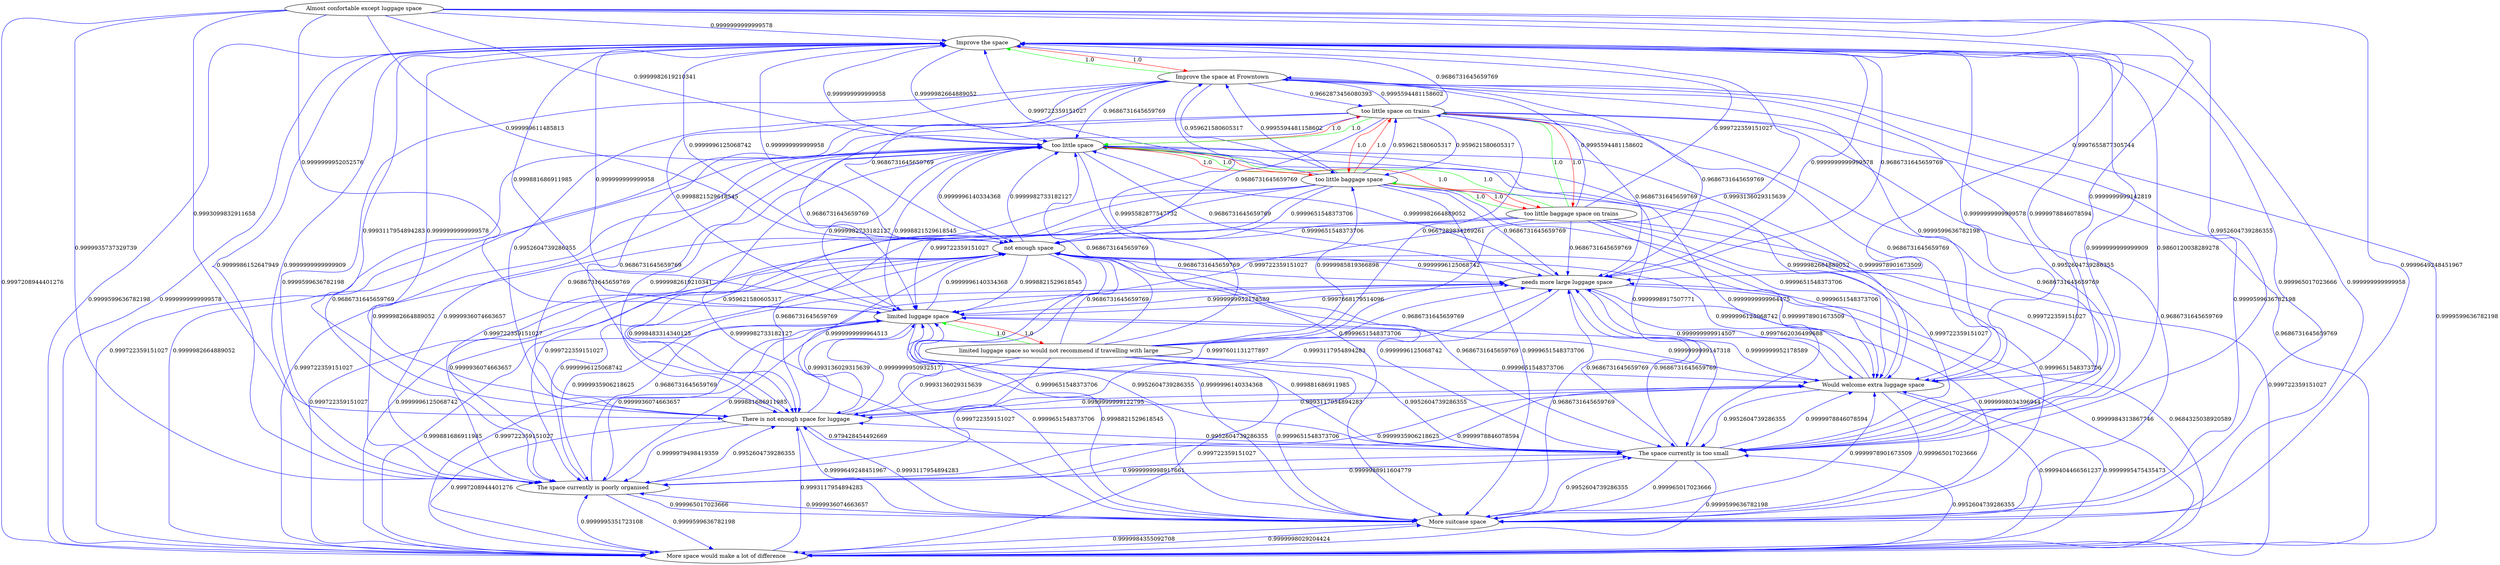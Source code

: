 digraph rawGraph {
"Almost confortable except luggage space";"Improve the space at Frowntown";"Improve the space";"More space would make a lot of difference";"More suitcase space";"The space currently is poorly organised";"The space currently is too small";"There is not enough space for luggage";"Would welcome extra luggage space";"limited luggage space so would not recommend if travelling with large";"limited luggage space";"needs more large luggage space";"not enough space";"too little baggage space on trains";"too little baggage space";"too little space";"too little space on trains";"Improve the space at Frowntown" -> "Improve the space" [label=1.0] [color=green]
"Improve the space" -> "Improve the space at Frowntown" [label=1.0] [color=red]
"Almost confortable except luggage space" -> "Improve the space" [label=0.9999999999999578] [color=blue]
"Almost confortable except luggage space" -> "More space would make a lot of difference" [label=0.9997208944401276] [color=blue]
"Improve the space" -> "More space would make a lot of difference" [label=0.9999599636782198] [color=blue]
"More space would make a lot of difference" -> "Improve the space" [label=0.9999999999999578] [color=blue]
"Improve the space at Frowntown" -> "More space would make a lot of difference" [label=0.9999599636782198] [color=blue]
"Almost confortable except luggage space" -> "More suitcase space" [label=0.9999649248451967] [color=blue]
"More suitcase space" -> "More space would make a lot of difference" [label=0.9999984355092708] [color=blue]
"More space would make a lot of difference" -> "More suitcase space" [label=0.9999998029204424] [color=blue]
"More suitcase space" -> "Improve the space" [label=0.999999999999958] [color=blue]
"Improve the space" -> "More suitcase space" [label=0.999965017023666] [color=blue]
"Improve the space at Frowntown" -> "More suitcase space" [label=0.9999599636782198] [color=blue]
"More suitcase space" -> "The space currently is poorly organised" [label=0.9999936074663657] [color=blue]
"The space currently is poorly organised" -> "More suitcase space" [label=0.999965017023666] [color=blue]
"Almost confortable except luggage space" -> "The space currently is poorly organised" [label=0.9999935737329739] [color=blue]
"More space would make a lot of difference" -> "The space currently is poorly organised" [label=0.9999995351723108] [color=blue]
"The space currently is poorly organised" -> "More space would make a lot of difference" [label=0.9999599636782198] [color=blue]
"Improve the space" -> "The space currently is poorly organised" [label=0.9999986152647949] [color=blue]
"The space currently is poorly organised" -> "Improve the space" [label=0.9999999999999909] [color=blue]
"Improve the space at Frowntown" -> "The space currently is poorly organised" [label=0.9999599636782198] [color=blue]
"The space currently is too small" -> "More suitcase space" [label=0.999965017023666] [color=blue]
"More space would make a lot of difference" -> "The space currently is too small" [label=0.9952604739286355] [color=blue]
"The space currently is too small" -> "More space would make a lot of difference" [label=0.9999599636782198] [color=blue]
"The space currently is too small" -> "The space currently is poorly organised" [label=0.9999999998917661] [color=blue]
"The space currently is poorly organised" -> "The space currently is too small" [label=0.9999988911604779] [color=blue]
"The space currently is too small" -> "Improve the space" [label=0.9999999999999909] [color=blue]
"Improve the space" -> "The space currently is too small" [label=0.9860120038289278] [color=blue]
"Almost confortable except luggage space" -> "The space currently is too small" [label=0.9952604739286355] [color=blue]
"Improve the space at Frowntown" -> "The space currently is too small" [label=0.9952604739286355] [color=blue]
"More suitcase space" -> "The space currently is too small" [label=0.9952604739286355] [color=blue]
"There is not enough space for luggage" -> "More suitcase space" [label=0.9999649248451967] [color=blue]
"Almost confortable except luggage space" -> "There is not enough space for luggage" [label=0.9993099832911658] [color=blue]
"There is not enough space for luggage" -> "More space would make a lot of difference" [label=0.9997208944401276] [color=blue]
"There is not enough space for luggage" -> "The space currently is poorly organised" [label=0.9999979498419359] [color=blue]
"There is not enough space for luggage" -> "The space currently is too small" [label=0.979428454492669] [color=blue]
"There is not enough space for luggage" -> "Improve the space" [label=0.9999999999999578] [color=blue]
"More suitcase space" -> "Would welcome extra luggage space" [label=0.9999978901673509] [color=blue]
"Would welcome extra luggage space" -> "More suitcase space" [label=0.999965017023666] [color=blue]
"Almost confortable except luggage space" -> "Would welcome extra luggage space" [label=0.9999999999142819] [color=blue]
"Would welcome extra luggage space" -> "More space would make a lot of difference" [label=0.9999404466561237] [color=blue]
"More space would make a lot of difference" -> "Would welcome extra luggage space" [label=0.9999995475435473] [color=blue]
"The space currently is poorly organised" -> "Would welcome extra luggage space" [label=0.9999978846078594] [color=blue]
"Would welcome extra luggage space" -> "The space currently is poorly organised" [label=0.9999935906218625] [color=blue]
"The space currently is too small" -> "Would welcome extra luggage space" [label=0.9999978846078594] [color=blue]
"Would welcome extra luggage space" -> "There is not enough space for luggage" [label=0.9993117954894283] [color=blue]
"There is not enough space for luggage" -> "Would welcome extra luggage space" [label=0.9999999999122795] [color=blue]
"Improve the space" -> "Would welcome extra luggage space" [label=0.9999978846078594] [color=blue]
"Would welcome extra luggage space" -> "Improve the space" [label=0.9999999999999578] [color=blue]
"Improve the space at Frowntown" -> "Would welcome extra luggage space" [label=0.9999599636782198] [color=blue]
"Improve the space" -> "There is not enough space for luggage" [label=0.9993117954894283] [color=blue]
"More space would make a lot of difference" -> "There is not enough space for luggage" [label=0.9993117954894283] [color=blue]
"More suitcase space" -> "There is not enough space for luggage" [label=0.9993117954894283] [color=blue]
"The space currently is poorly organised" -> "There is not enough space for luggage" [label=0.9952604739286355] [color=blue]
"The space currently is too small" -> "There is not enough space for luggage" [label=0.9952604739286355] [color=blue]
"Would welcome extra luggage space" -> "The space currently is too small" [label=0.9952604739286355] [color=blue]
"Improve the space at Frowntown" -> "There is not enough space for luggage" [label=0.9952604739286355] [color=blue]
"limited luggage space so would not recommend if travelling with large" -> "limited luggage space" [label=1.0] [color=green]
"limited luggage space" -> "limited luggage space so would not recommend if travelling with large" [label=1.0] [color=red]
"More suitcase space" -> "limited luggage space" [label=0.9998821529618545] [color=blue]
"limited luggage space" -> "More suitcase space" [label=0.9999651548373706] [color=blue]
"limited luggage space" -> "Would welcome extra luggage space" [label=0.9999999999147318] [color=blue]
"Would welcome extra luggage space" -> "limited luggage space" [label=0.9999999952178589] [color=blue]
"Almost confortable except luggage space" -> "limited luggage space" [label=0.9999999952052576] [color=blue]
"limited luggage space" -> "More space would make a lot of difference" [label=0.999722359151027] [color=blue]
"More space would make a lot of difference" -> "limited luggage space" [label=0.999881686911985] [color=blue]
"limited luggage space" -> "The space currently is poorly organised" [label=0.9999936074663657] [color=blue]
"The space currently is poorly organised" -> "limited luggage space" [label=0.999881686911985] [color=blue]
"The space currently is too small" -> "limited luggage space" [label=0.999881686911985] [color=blue]
"limited luggage space" -> "There is not enough space for luggage" [label=0.9993136029315639] [color=blue]
"There is not enough space for luggage" -> "limited luggage space" [label=0.9999999950932517] [color=blue]
"limited luggage space" -> "Improve the space" [label=0.999999999999958] [color=blue]
"Improve the space" -> "limited luggage space" [label=0.999881686911985] [color=blue]
"limited luggage space so would not recommend if travelling with large" -> "Improve the space at Frowntown" [label=0.9995582877547732] [color=blue]
"Improve the space at Frowntown" -> "limited luggage space" [label=0.9998821529618545] [color=blue]
"limited luggage space so would not recommend if travelling with large" -> "More suitcase space" [label=0.9999651548373706] [color=blue]
"limited luggage space so would not recommend if travelling with large" -> "Would welcome extra luggage space" [label=0.9999651548373706] [color=blue]
"limited luggage space so would not recommend if travelling with large" -> "More space would make a lot of difference" [label=0.999722359151027] [color=blue]
"limited luggage space so would not recommend if travelling with large" -> "The space currently is poorly organised" [label=0.999722359151027] [color=blue]
"limited luggage space so would not recommend if travelling with large" -> "The space currently is too small" [label=0.9952604739286355] [color=blue]
"limited luggage space so would not recommend if travelling with large" -> "There is not enough space for luggage" [label=0.9993136029315639] [color=blue]
"limited luggage space so would not recommend if travelling with large" -> "Improve the space" [label=0.9993136029315639] [color=blue]
"limited luggage space" -> "The space currently is too small" [label=0.9952604739286355] [color=blue]
"More suitcase space" -> "needs more large luggage space" [label=0.9686731645659769] [color=blue]
"needs more large luggage space" -> "More suitcase space" [label=0.9999998034396944] [color=blue]
"needs more large luggage space" -> "Would welcome extra luggage space" [label=0.999999999914507] [color=blue]
"Would welcome extra luggage space" -> "needs more large luggage space" [label=0.9997662036499688] [color=blue]
"Almost confortable except luggage space" -> "needs more large luggage space" [label=0.9997655877305744] [color=blue]
"needs more large luggage space" -> "More space would make a lot of difference" [label=0.9999984313867746] [color=blue]
"More space would make a lot of difference" -> "needs more large luggage space" [label=0.9684325038920589] [color=blue]
"needs more large luggage space" -> "The space currently is poorly organised" [label=0.9999935906218625] [color=blue]
"needs more large luggage space" -> "limited luggage space" [label=0.9999999952178589] [color=blue]
"limited luggage space" -> "needs more large luggage space" [label=0.9997668179514096] [color=blue]
"needs more large luggage space" -> "There is not enough space for luggage" [label=0.9993117954894283] [color=blue]
"There is not enough space for luggage" -> "needs more large luggage space" [label=0.9997601131277897] [color=blue]
"needs more large luggage space" -> "Improve the space" [label=0.9999999999999578] [color=blue]
"Improve the space at Frowntown" -> "needs more large luggage space" [label=0.9686731645659769] [color=blue]
"Improve the space" -> "needs more large luggage space" [label=0.9686731645659769] [color=blue]
"The space currently is poorly organised" -> "needs more large luggage space" [label=0.9686731645659769] [color=blue]
"The space currently is too small" -> "needs more large luggage space" [label=0.9686731645659769] [color=blue]
"limited luggage space so would not recommend if travelling with large" -> "needs more large luggage space" [label=0.9686731645659769] [color=blue]
"needs more large luggage space" -> "The space currently is too small" [label=0.9686731645659769] [color=blue]
"needs more large luggage space" -> "not enough space" [label=0.9999996125068742] [color=blue]
"More suitcase space" -> "not enough space" [label=0.9999996140334368] [color=blue]
"not enough space" -> "More suitcase space" [label=0.9999651548373706] [color=blue]
"not enough space" -> "Would welcome extra luggage space" [label=0.9999978901673509] [color=blue]
"Would welcome extra luggage space" -> "not enough space" [label=0.9999996125068742] [color=blue]
"Almost confortable except luggage space" -> "not enough space" [label=0.999999611485813] [color=blue]
"More space would make a lot of difference" -> "not enough space" [label=0.9999996125068742] [color=blue]
"not enough space" -> "More space would make a lot of difference" [label=0.999722359151027] [color=blue]
"not enough space" -> "The space currently is poorly organised" [label=0.9999936074663657] [color=blue]
"The space currently is poorly organised" -> "not enough space" [label=0.9999996125068742] [color=blue]
"not enough space" -> "limited luggage space" [label=0.9998821529618545] [color=blue]
"limited luggage space" -> "not enough space" [label=0.9999996140334368] [color=blue]
"The space currently is too small" -> "not enough space" [label=0.9999996125068742] [color=blue]
"There is not enough space for luggage" -> "not enough space" [label=0.9999999999964513] [color=blue]
"not enough space" -> "There is not enough space for luggage" [label=0.9998483314340125] [color=blue]
"Improve the space" -> "not enough space" [label=0.9999996125068742] [color=blue]
"not enough space" -> "Improve the space" [label=0.999999999999958] [color=blue]
"Improve the space at Frowntown" -> "not enough space" [label=0.9686731645659769] [color=blue]
"limited luggage space so would not recommend if travelling with large" -> "not enough space" [label=0.9686731645659769] [color=blue]
"not enough space" -> "needs more large luggage space" [label=0.9686731645659769] [color=blue]
"not enough space" -> "The space currently is too small" [label=0.9686731645659769] [color=blue]
"too little baggage space on trains" -> "too little baggage space" [label=1.0] [color=green]
"too little baggage space" -> "too little space" [label=1.0] [color=green]
"too little baggage space on trains" -> "too little space on trains" [label=1.0] [color=green]
"too little space on trains" -> "too little space" [label=1.0] [color=green]
"too little baggage space on trains" -> "too little space" [label=1.0] [color=green]
"too little baggage space" -> "too little baggage space on trains" [label=1.0] [color=red]
"too little baggage space" -> "too little space on trains" [label=1.0] [color=red]
"too little space" -> "too little baggage space on trains" [label=1.0] [color=red]
"too little space" -> "too little baggage space" [label=1.0] [color=red]
"too little space" -> "too little space on trains" [label=1.0] [color=red]
"too little space on trains" -> "too little baggage space on trains" [label=1.0] [color=red]
"too little space on trains" -> "too little baggage space" [label=1.0] [color=red]
"needs more large luggage space" -> "too little space" [label=0.9999982664889052] [color=blue]
"too little space" -> "More suitcase space" [label=0.9999651548373706] [color=blue]
"More suitcase space" -> "too little space" [label=0.9999982733182127] [color=blue]
"Would welcome extra luggage space" -> "too little space" [label=0.9999982664889052] [color=blue]
"too little space" -> "Would welcome extra luggage space" [label=0.9999978901673509] [color=blue]
"too little space" -> "not enough space" [label=0.9999996140334368] [color=blue]
"not enough space" -> "too little space" [label=0.9999982733182127] [color=blue]
"Almost confortable except luggage space" -> "too little space" [label=0.9999982619210341] [color=blue]
"More space would make a lot of difference" -> "too little space" [label=0.9999982664889052] [color=blue]
"too little space" -> "More space would make a lot of difference" [label=0.999722359151027] [color=blue]
"The space currently is poorly organised" -> "too little space" [label=0.9999982664889052] [color=blue]
"too little space" -> "The space currently is poorly organised" [label=0.9999936074663657] [color=blue]
"too little space" -> "limited luggage space" [label=0.9998821529618545] [color=blue]
"limited luggage space" -> "too little space" [label=0.9999982733182127] [color=blue]
"limited luggage space so would not recommend if travelling with large" -> "too little baggage space" [label=0.9999985819366898] [color=blue]
"limited luggage space so would not recommend if travelling with large" -> "too little space on trains" [label=0.9667289834269261] [color=blue]
"too little space" -> "The space currently is too small" [label=0.9999998917507771] [color=blue]
"The space currently is too small" -> "too little space" [label=0.9999999999964475] [color=blue]
"There is not enough space for luggage" -> "too little space" [label=0.9999982619210341] [color=blue]
"too little space" -> "Improve the space" [label=0.999999999999958] [color=blue]
"Improve the space" -> "too little space" [label=0.9999982664889052] [color=blue]
"Improve the space at Frowntown" -> "too little baggage space" [label=0.959621580605317] [color=blue]
"Improve the space at Frowntown" -> "too little space on trains" [label=0.9662873456080393] [color=blue]
"too little baggage space" -> "Improve the space at Frowntown" [label=0.9995594481158602] [color=blue]
"too little space on trains" -> "Improve the space at Frowntown" [label=0.9995594481158602] [color=blue]
"Improve the space at Frowntown" -> "too little space" [label=0.9686731645659769] [color=blue]
"limited luggage space so would not recommend if travelling with large" -> "too little space" [label=0.9686731645659769] [color=blue]
"too little baggage space on trains" -> "More suitcase space" [label=0.9999651548373706] [color=blue]
"too little baggage space on trains" -> "Would welcome extra luggage space" [label=0.9999651548373706] [color=blue]
"too little baggage space on trains" -> "not enough space" [label=0.9999651548373706] [color=blue]
"too little baggage space on trains" -> "More space would make a lot of difference" [label=0.999722359151027] [color=blue]
"too little baggage space on trains" -> "The space currently is poorly organised" [label=0.999722359151027] [color=blue]
"too little baggage space on trains" -> "limited luggage space" [label=0.999722359151027] [color=blue]
"too little baggage space on trains" -> "The space currently is too small" [label=0.999722359151027] [color=blue]
"too little baggage space on trains" -> "Improve the space at Frowntown" [label=0.9995594481158602] [color=blue]
"too little baggage space on trains" -> "Improve the space" [label=0.999722359151027] [color=blue]
"too little baggage space" -> "needs more large luggage space" [label=0.9686731645659769] [color=blue]
"too little baggage space" -> "More suitcase space" [label=0.9999651548373706] [color=blue]
"too little baggage space" -> "Would welcome extra luggage space" [label=0.9999651548373706] [color=blue]
"too little baggage space" -> "not enough space" [label=0.9999651548373706] [color=blue]
"too little baggage space" -> "More space would make a lot of difference" [label=0.999722359151027] [color=blue]
"too little baggage space" -> "too little space on trains" [label=0.959621580605317] [color=blue]
"too little baggage space" -> "The space currently is poorly organised" [label=0.999722359151027] [color=blue]
"too little baggage space" -> "limited luggage space" [label=0.999722359151027] [color=blue]
"too little baggage space" -> "The space currently is too small" [label=0.999722359151027] [color=blue]
"too little baggage space" -> "There is not enough space for luggage" [label=0.959621580605317] [color=blue]
"too little baggage space" -> "Improve the space" [label=0.999722359151027] [color=blue]
"too little space" -> "needs more large luggage space" [label=0.9686731645659769] [color=blue]
"too little space" -> "There is not enough space for luggage" [label=0.9686731645659769] [color=blue]
"too little space on trains" -> "More suitcase space" [label=0.9686731645659769] [color=blue]
"too little space on trains" -> "needs more large luggage space" [label=0.9686731645659769] [color=blue]
"too little space on trains" -> "Would welcome extra luggage space" [label=0.9686731645659769] [color=blue]
"too little space on trains" -> "too little baggage space" [label=0.959621580605317] [color=blue]
"too little space on trains" -> "not enough space" [label=0.9686731645659769] [color=blue]
"too little space on trains" -> "More space would make a lot of difference" [label=0.9686731645659769] [color=blue]
"too little space on trains" -> "The space currently is poorly organised" [label=0.9686731645659769] [color=blue]
"too little space on trains" -> "limited luggage space" [label=0.9686731645659769] [color=blue]
"too little space on trains" -> "The space currently is too small" [label=0.9686731645659769] [color=blue]
"too little space on trains" -> "There is not enough space for luggage" [label=0.9686731645659769] [color=blue]
"too little space on trains" -> "Improve the space" [label=0.9686731645659769] [color=blue]
"too little baggage space on trains" -> "needs more large luggage space" [label=0.9686731645659769] [color=blue]
"too little baggage space on trains" -> "There is not enough space for luggage" [label=0.9686731645659769] [color=blue]
}